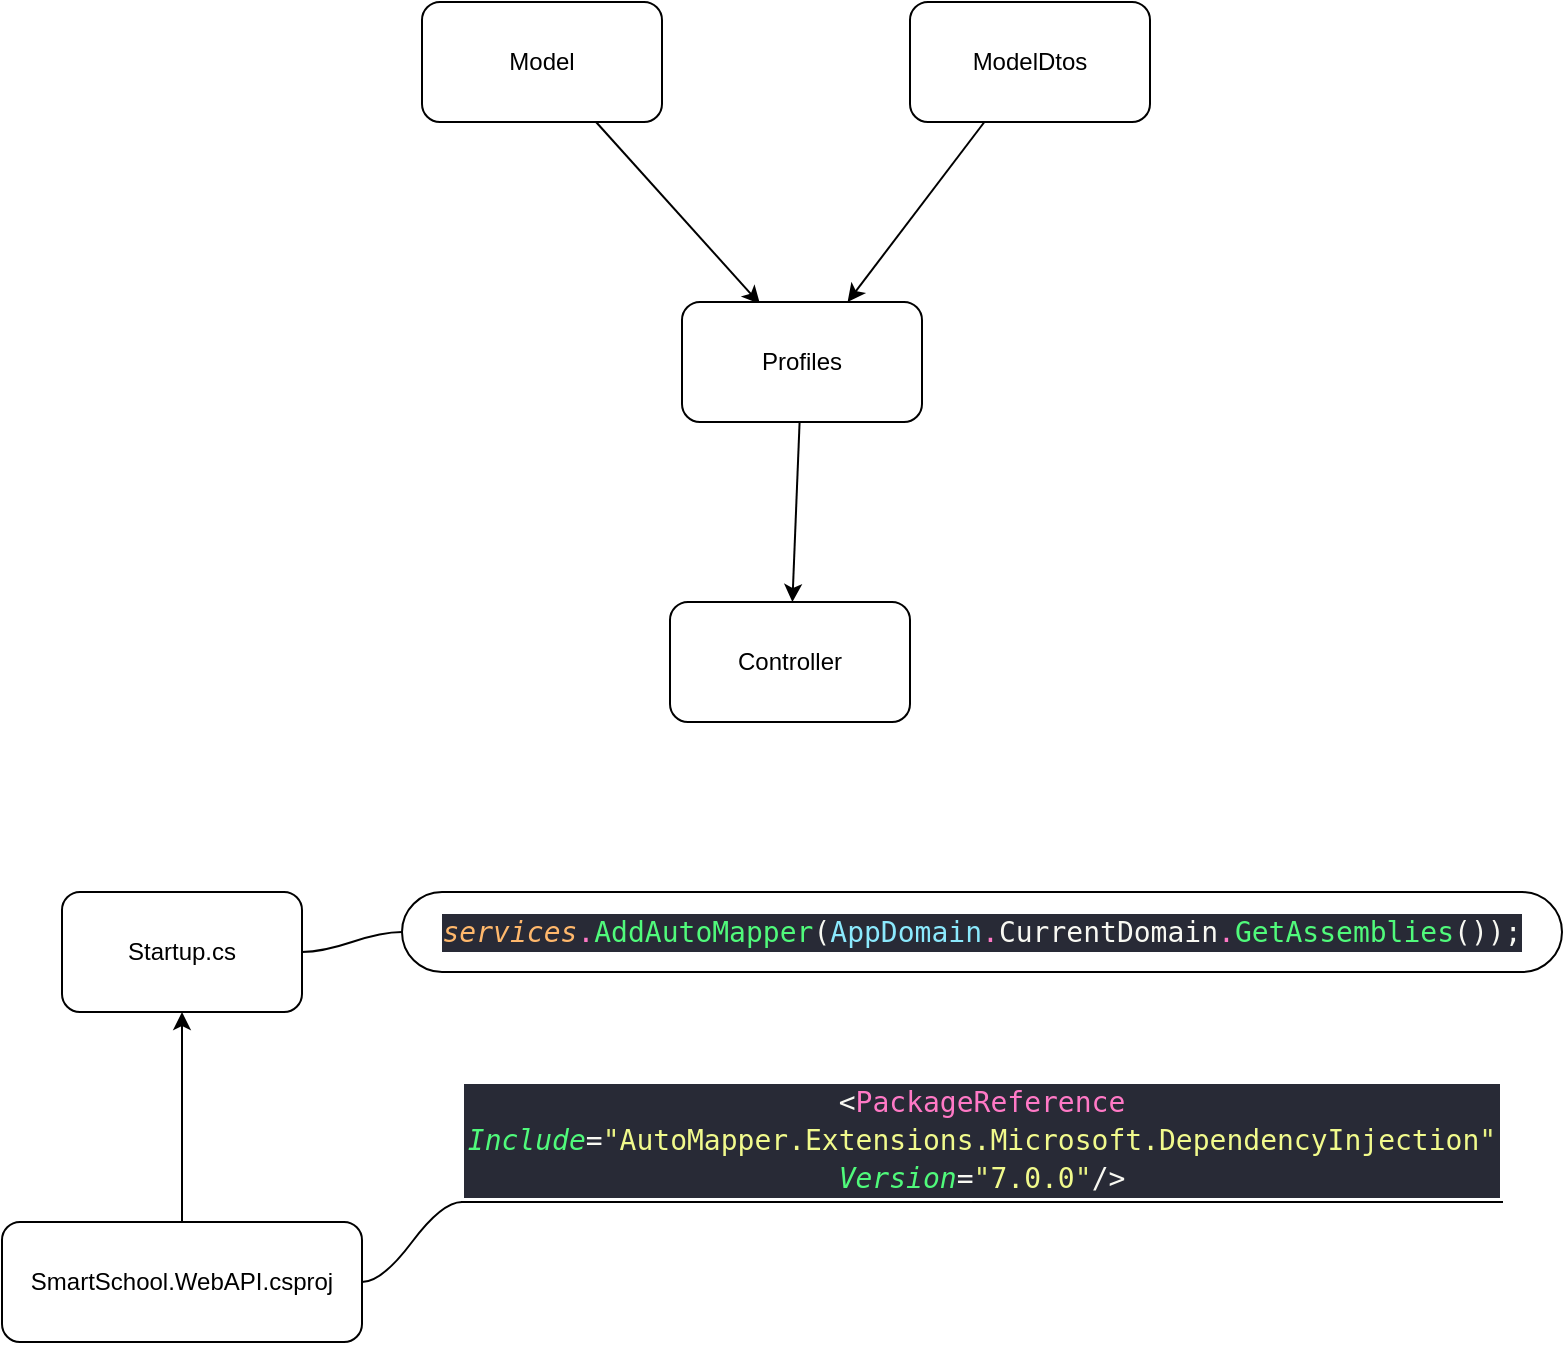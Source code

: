 <mxfile>
    <diagram id="UM-1YxASU-Djj8z-jX82" name="Page-1">
        <mxGraphModel dx="2626" dy="883" grid="1" gridSize="10" guides="1" tooltips="1" connect="1" arrows="1" fold="1" page="1" pageScale="1" pageWidth="827" pageHeight="1169" math="0" shadow="0">
            <root>
                <mxCell id="0"/>
                <mxCell id="1" parent="0"/>
                <mxCell id="17" style="edgeStyle=none;html=1;exitX=0.5;exitY=0;exitDx=0;exitDy=0;entryX=0.575;entryY=1;entryDx=0;entryDy=0;entryPerimeter=0;" parent="1" edge="1">
                    <mxGeometry relative="1" as="geometry">
                        <mxPoint x="404" y="585" as="targetPoint"/>
                    </mxGeometry>
                </mxCell>
                <mxCell id="34" style="edgeStyle=none;html=1;entryX=0.325;entryY=0.017;entryDx=0;entryDy=0;entryPerimeter=0;" parent="1" source="29" target="31" edge="1">
                    <mxGeometry relative="1" as="geometry"/>
                </mxCell>
                <mxCell id="29" value="Model" style="rounded=1;whiteSpace=wrap;html=1;" parent="1" vertex="1">
                    <mxGeometry x="220" y="110" width="120" height="60" as="geometry"/>
                </mxCell>
                <mxCell id="33" style="edgeStyle=none;html=1;" parent="1" source="30" target="31" edge="1">
                    <mxGeometry relative="1" as="geometry"/>
                </mxCell>
                <mxCell id="30" value="ModelDtos" style="rounded=1;whiteSpace=wrap;html=1;" parent="1" vertex="1">
                    <mxGeometry x="464" y="110" width="120" height="60" as="geometry"/>
                </mxCell>
                <mxCell id="37" value="" style="edgeStyle=none;html=1;" edge="1" parent="1" source="31" target="36">
                    <mxGeometry relative="1" as="geometry"/>
                </mxCell>
                <mxCell id="31" value="Profiles" style="rounded=1;whiteSpace=wrap;html=1;" parent="1" vertex="1">
                    <mxGeometry x="350" y="260" width="120" height="60" as="geometry"/>
                </mxCell>
                <mxCell id="41" value="" style="edgeStyle=none;html=1;" edge="1" parent="1" source="35" target="38">
                    <mxGeometry relative="1" as="geometry"/>
                </mxCell>
                <mxCell id="35" value="SmartSchool.WebAPI.csproj" style="rounded=1;whiteSpace=wrap;html=1;" parent="1" vertex="1">
                    <mxGeometry x="10" y="720" width="180" height="60" as="geometry"/>
                </mxCell>
                <mxCell id="36" value="Controller" style="rounded=1;whiteSpace=wrap;html=1;" vertex="1" parent="1">
                    <mxGeometry x="344" y="410" width="120" height="60" as="geometry"/>
                </mxCell>
                <mxCell id="38" value="Startup.cs" style="rounded=1;whiteSpace=wrap;html=1;" vertex="1" parent="1">
                    <mxGeometry x="40" y="555" width="120" height="60" as="geometry"/>
                </mxCell>
                <mxCell id="42" style="edgeStyle=entityRelationEdgeStyle;html=1;startArrow=none;endArrow=none;segment=10;curved=1;sourcePerimeterSpacing=0;targetPerimeterSpacing=0;" edge="1" parent="1" source="39" target="38">
                    <mxGeometry relative="1" as="geometry"/>
                </mxCell>
                <mxCell id="39" value="&lt;div style=&quot;color: rgb(248, 248, 242); background-color: rgb(40, 42, 54); font-family: &amp;quot;Droid Sans Mono&amp;quot;, &amp;quot;monospace&amp;quot;, monospace; font-size: 14px; line-height: 19px;&quot;&gt;&lt;span style=&quot;color: #ffb86c;font-style: italic;&quot;&gt;services&lt;/span&gt;&lt;span style=&quot;color: #ff79c6;&quot;&gt;.&lt;/span&gt;&lt;span style=&quot;color: #50fa7b;&quot;&gt;AddAutoMapper&lt;/span&gt;(&lt;span style=&quot;color: #8be9fd;&quot;&gt;AppDomain&lt;/span&gt;&lt;span style=&quot;color: #ff79c6;&quot;&gt;.&lt;/span&gt;CurrentDomain&lt;span style=&quot;color: #ff79c6;&quot;&gt;.&lt;/span&gt;&lt;span style=&quot;color: #50fa7b;&quot;&gt;GetAssemblies&lt;/span&gt;());&lt;/div&gt;" style="whiteSpace=wrap;html=1;rounded=1;arcSize=50;align=center;verticalAlign=middle;strokeWidth=1;autosize=1;spacing=4;treeFolding=1;treeMoving=1;newEdgeStyle={&quot;edgeStyle&quot;:&quot;entityRelationEdgeStyle&quot;,&quot;startArrow&quot;:&quot;none&quot;,&quot;endArrow&quot;:&quot;none&quot;,&quot;segment&quot;:10,&quot;curved&quot;:1,&quot;sourcePerimeterSpacing&quot;:0,&quot;targetPerimeterSpacing&quot;:0};" vertex="1" parent="1">
                    <mxGeometry x="210" y="555" width="580" height="40" as="geometry"/>
                </mxCell>
                <mxCell id="55" value="&lt;div style=&quot;color: rgb(248, 248, 242); background-color: rgb(40, 42, 54); font-family: &amp;quot;Droid Sans Mono&amp;quot;, &amp;quot;monospace&amp;quot;, monospace; font-size: 14px; line-height: 19px;&quot;&gt;&amp;lt;&lt;span style=&quot;color: #ff79c6;&quot;&gt;PackageReference&lt;/span&gt; &lt;span style=&quot;color: #50fa7b;font-style: italic;&quot;&gt;Include&lt;/span&gt;=&lt;span style=&quot;color: #e9f284;&quot;&gt;&quot;&lt;/span&gt;&lt;span style=&quot;color: #f1fa8c;&quot;&gt;AutoMapper.Extensions.Microsoft.DependencyInjection&lt;/span&gt;&lt;span style=&quot;color: #e9f284;&quot;&gt;&quot;&lt;/span&gt; &lt;span style=&quot;color: #50fa7b;font-style: italic;&quot;&gt;Version&lt;/span&gt;=&lt;span style=&quot;color: #e9f284;&quot;&gt;&quot;&lt;/span&gt;&lt;span style=&quot;color: #f1fa8c;&quot;&gt;7.0.0&lt;/span&gt;&lt;span style=&quot;color: #e9f284;&quot;&gt;&quot;&lt;/span&gt;/&amp;gt;&lt;/div&gt;" style="whiteSpace=wrap;html=1;shape=partialRectangle;top=0;left=0;bottom=1;right=0;points=[[0,1],[1,1]];fillColor=none;align=center;verticalAlign=bottom;routingCenterY=0.5;snapToPoint=1;recursiveResize=0;autosize=1;treeFolding=1;treeMoving=1;newEdgeStyle={&quot;edgeStyle&quot;:&quot;entityRelationEdgeStyle&quot;,&quot;startArrow&quot;:&quot;none&quot;,&quot;endArrow&quot;:&quot;none&quot;,&quot;segment&quot;:10,&quot;curved&quot;:1,&quot;sourcePerimeterSpacing&quot;:0,&quot;targetPerimeterSpacing&quot;:0};" vertex="1" parent="1">
                    <mxGeometry x="240" y="680" width="520" height="30" as="geometry"/>
                </mxCell>
                <mxCell id="56" value="" style="edgeStyle=entityRelationEdgeStyle;startArrow=none;endArrow=none;segment=10;curved=1;sourcePerimeterSpacing=0;targetPerimeterSpacing=0;exitX=1;exitY=0.5;exitDx=0;exitDy=0;" edge="1" target="55" parent="1" source="35">
                    <mxGeometry relative="1" as="geometry">
                        <mxPoint x="110" y="790" as="sourcePoint"/>
                    </mxGeometry>
                </mxCell>
            </root>
        </mxGraphModel>
    </diagram>
</mxfile>
